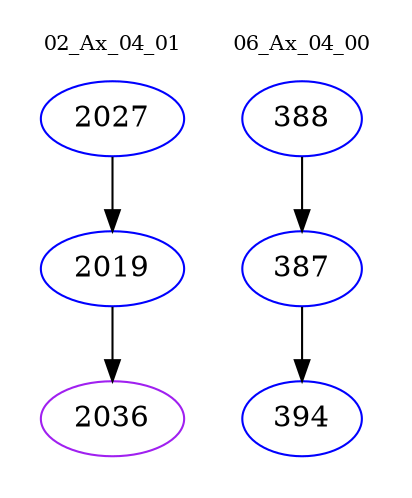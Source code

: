 digraph{
subgraph cluster_0 {
color = white
label = "02_Ax_04_01";
fontsize=10;
T0_2027 [label="2027", color="blue"]
T0_2027 -> T0_2019 [color="black"]
T0_2019 [label="2019", color="blue"]
T0_2019 -> T0_2036 [color="black"]
T0_2036 [label="2036", color="purple"]
}
subgraph cluster_1 {
color = white
label = "06_Ax_04_00";
fontsize=10;
T1_388 [label="388", color="blue"]
T1_388 -> T1_387 [color="black"]
T1_387 [label="387", color="blue"]
T1_387 -> T1_394 [color="black"]
T1_394 [label="394", color="blue"]
}
}
